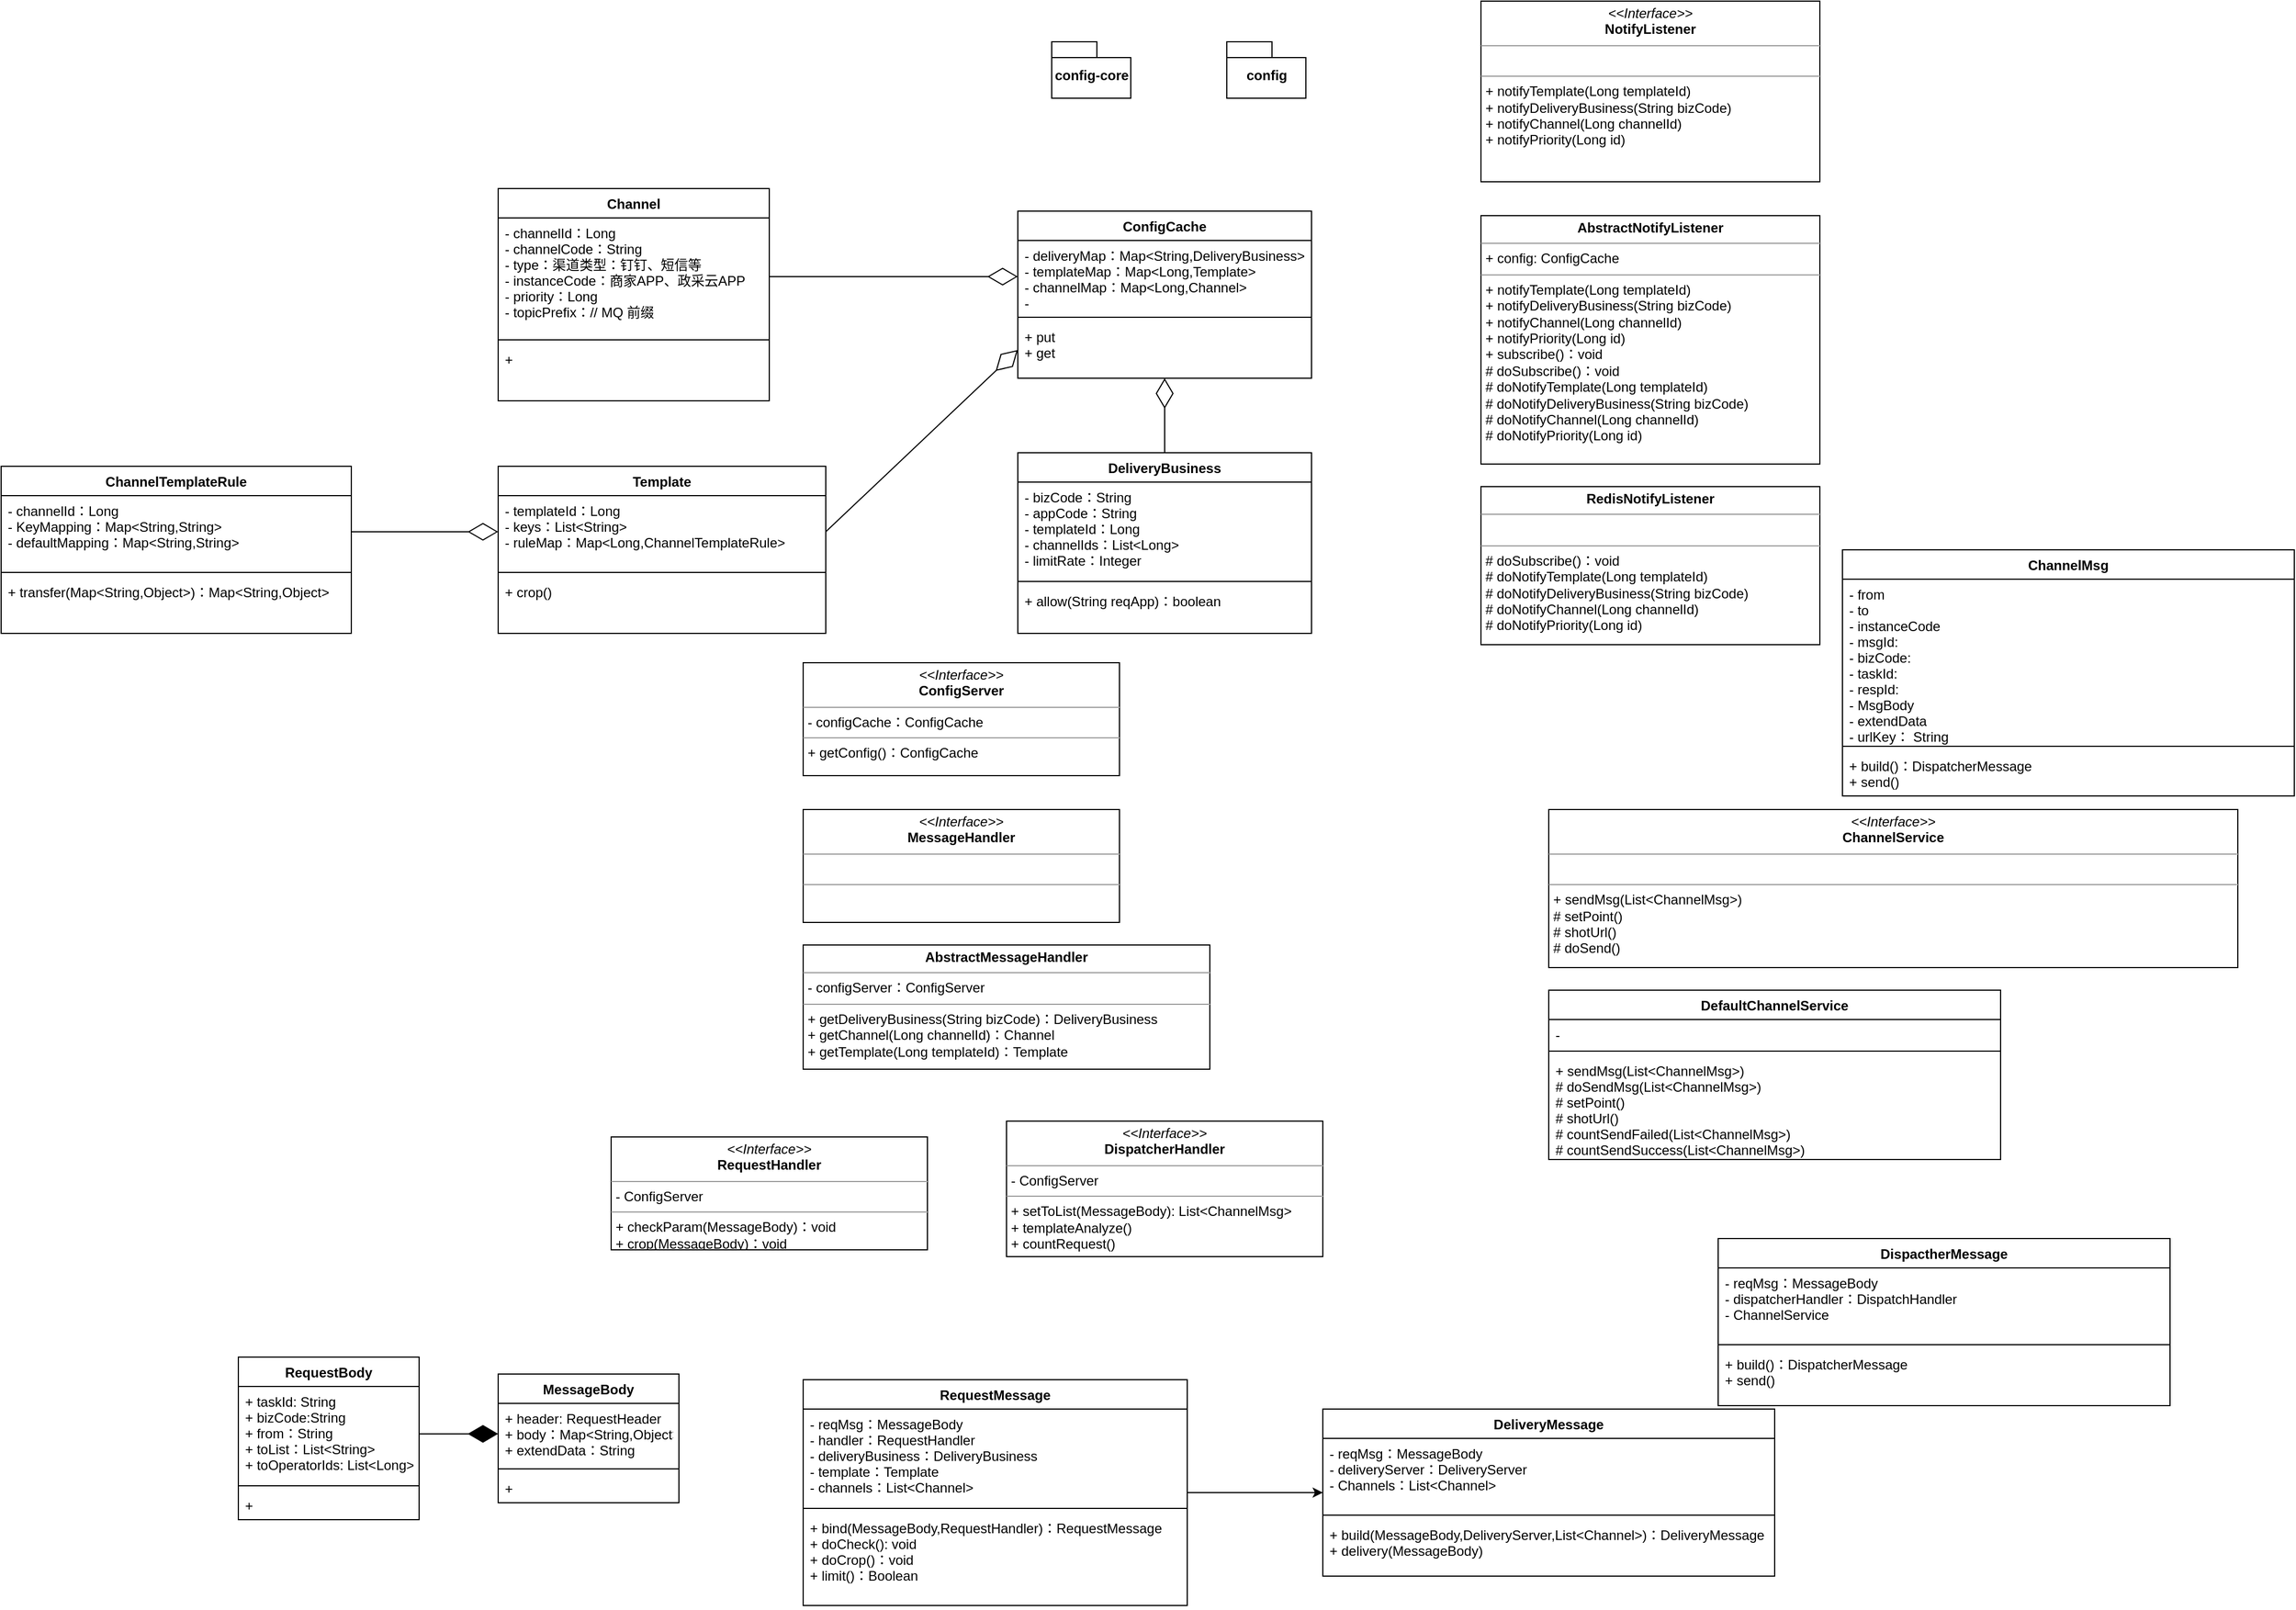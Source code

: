 <mxfile version="14.4.8" type="github">
  <diagram id="OKeaNCjVdxgjnTsQJaHc" name="Page-1">
    <mxGraphModel dx="3320" dy="3130" grid="1" gridSize="10" guides="1" tooltips="1" connect="1" arrows="1" fold="1" page="1" pageScale="1" pageWidth="1654" pageHeight="2336" math="0" shadow="0">
      <root>
        <mxCell id="0" />
        <mxCell id="1" parent="0" />
        <mxCell id="1ToK9-u_QO78GYbjEgOj-61" value="" style="edgeStyle=orthogonalEdgeStyle;rounded=0;orthogonalLoop=1;jettySize=auto;html=1;" edge="1" parent="1" source="1ToK9-u_QO78GYbjEgOj-1" target="1ToK9-u_QO78GYbjEgOj-57">
          <mxGeometry relative="1" as="geometry" />
        </mxCell>
        <mxCell id="1ToK9-u_QO78GYbjEgOj-1" value="RequestMessage" style="swimlane;fontStyle=1;align=center;verticalAlign=top;childLayout=stackLayout;horizontal=1;startSize=26;horizontalStack=0;resizeParent=1;resizeParentMax=0;resizeLast=0;collapsible=1;marginBottom=0;" vertex="1" parent="1">
          <mxGeometry x="30" y="645" width="340" height="200" as="geometry" />
        </mxCell>
        <mxCell id="1ToK9-u_QO78GYbjEgOj-2" value="- reqMsg：MessageBody&#xa;- handler：RequestHandler&#xa;- deliveryBusiness：DeliveryBusiness&#xa;- template：Template&#xa;- channels：List&lt;Channel&gt;" style="text;strokeColor=none;fillColor=none;align=left;verticalAlign=top;spacingLeft=4;spacingRight=4;overflow=hidden;rotatable=0;points=[[0,0.5],[1,0.5]];portConstraint=eastwest;" vertex="1" parent="1ToK9-u_QO78GYbjEgOj-1">
          <mxGeometry y="26" width="340" height="84" as="geometry" />
        </mxCell>
        <mxCell id="1ToK9-u_QO78GYbjEgOj-3" value="" style="line;strokeWidth=1;fillColor=none;align=left;verticalAlign=middle;spacingTop=-1;spacingLeft=3;spacingRight=3;rotatable=0;labelPosition=right;points=[];portConstraint=eastwest;" vertex="1" parent="1ToK9-u_QO78GYbjEgOj-1">
          <mxGeometry y="110" width="340" height="8" as="geometry" />
        </mxCell>
        <mxCell id="1ToK9-u_QO78GYbjEgOj-4" value="+ bind(MessageBody,RequestHandler)：RequestMessage&#xa;+ doCheck(): void&#xa;+ doCrop()：void&#xa;+ limit()：Boolean" style="text;strokeColor=none;fillColor=none;align=left;verticalAlign=top;spacingLeft=4;spacingRight=4;overflow=hidden;rotatable=0;points=[[0,0.5],[1,0.5]];portConstraint=eastwest;" vertex="1" parent="1ToK9-u_QO78GYbjEgOj-1">
          <mxGeometry y="118" width="340" height="82" as="geometry" />
        </mxCell>
        <mxCell id="1ToK9-u_QO78GYbjEgOj-5" value="MessageBody" style="swimlane;fontStyle=1;align=center;verticalAlign=top;childLayout=stackLayout;horizontal=1;startSize=26;horizontalStack=0;resizeParent=1;resizeParentMax=0;resizeLast=0;collapsible=1;marginBottom=0;" vertex="1" parent="1">
          <mxGeometry x="-240" y="640" width="160" height="114" as="geometry" />
        </mxCell>
        <mxCell id="1ToK9-u_QO78GYbjEgOj-6" value="+ header: RequestHeader&#xa;+ body：Map&lt;String,Object&gt;&#xa;+ extendData：String" style="text;strokeColor=none;fillColor=none;align=left;verticalAlign=top;spacingLeft=4;spacingRight=4;overflow=hidden;rotatable=0;points=[[0,0.5],[1,0.5]];portConstraint=eastwest;" vertex="1" parent="1ToK9-u_QO78GYbjEgOj-5">
          <mxGeometry y="26" width="160" height="54" as="geometry" />
        </mxCell>
        <mxCell id="1ToK9-u_QO78GYbjEgOj-7" value="" style="line;strokeWidth=1;fillColor=none;align=left;verticalAlign=middle;spacingTop=-1;spacingLeft=3;spacingRight=3;rotatable=0;labelPosition=right;points=[];portConstraint=eastwest;" vertex="1" parent="1ToK9-u_QO78GYbjEgOj-5">
          <mxGeometry y="80" width="160" height="8" as="geometry" />
        </mxCell>
        <mxCell id="1ToK9-u_QO78GYbjEgOj-8" value="+" style="text;strokeColor=none;fillColor=none;align=left;verticalAlign=top;spacingLeft=4;spacingRight=4;overflow=hidden;rotatable=0;points=[[0,0.5],[1,0.5]];portConstraint=eastwest;" vertex="1" parent="1ToK9-u_QO78GYbjEgOj-5">
          <mxGeometry y="88" width="160" height="26" as="geometry" />
        </mxCell>
        <mxCell id="1ToK9-u_QO78GYbjEgOj-9" value="RequestBody" style="swimlane;fontStyle=1;align=center;verticalAlign=top;childLayout=stackLayout;horizontal=1;startSize=26;horizontalStack=0;resizeParent=1;resizeParentMax=0;resizeLast=0;collapsible=1;marginBottom=0;" vertex="1" parent="1">
          <mxGeometry x="-470" y="625" width="160" height="144" as="geometry" />
        </mxCell>
        <mxCell id="1ToK9-u_QO78GYbjEgOj-10" value="+ taskId: String&#xa;+ bizCode:String&#xa;+ from：String&#xa;+ toList：List&lt;String&gt;&#xa;+ toOperatorIds: List&lt;Long&gt;" style="text;strokeColor=none;fillColor=none;align=left;verticalAlign=top;spacingLeft=4;spacingRight=4;overflow=hidden;rotatable=0;points=[[0,0.5],[1,0.5]];portConstraint=eastwest;" vertex="1" parent="1ToK9-u_QO78GYbjEgOj-9">
          <mxGeometry y="26" width="160" height="84" as="geometry" />
        </mxCell>
        <mxCell id="1ToK9-u_QO78GYbjEgOj-11" value="" style="line;strokeWidth=1;fillColor=none;align=left;verticalAlign=middle;spacingTop=-1;spacingLeft=3;spacingRight=3;rotatable=0;labelPosition=right;points=[];portConstraint=eastwest;" vertex="1" parent="1ToK9-u_QO78GYbjEgOj-9">
          <mxGeometry y="110" width="160" height="8" as="geometry" />
        </mxCell>
        <mxCell id="1ToK9-u_QO78GYbjEgOj-12" value="+" style="text;strokeColor=none;fillColor=none;align=left;verticalAlign=top;spacingLeft=4;spacingRight=4;overflow=hidden;rotatable=0;points=[[0,0.5],[1,0.5]];portConstraint=eastwest;" vertex="1" parent="1ToK9-u_QO78GYbjEgOj-9">
          <mxGeometry y="118" width="160" height="26" as="geometry" />
        </mxCell>
        <mxCell id="1ToK9-u_QO78GYbjEgOj-13" value="" style="endArrow=diamondThin;endFill=1;endSize=24;html=1;entryX=0;entryY=0.5;entryDx=0;entryDy=0;exitX=1;exitY=0.5;exitDx=0;exitDy=0;" edge="1" parent="1" source="1ToK9-u_QO78GYbjEgOj-10" target="1ToK9-u_QO78GYbjEgOj-6">
          <mxGeometry width="160" relative="1" as="geometry">
            <mxPoint x="-310" y="725" as="sourcePoint" />
            <mxPoint x="-150" y="725" as="targetPoint" />
          </mxGeometry>
        </mxCell>
        <mxCell id="1ToK9-u_QO78GYbjEgOj-14" value="DeliveryBusiness" style="swimlane;fontStyle=1;align=center;verticalAlign=top;childLayout=stackLayout;horizontal=1;startSize=26;horizontalStack=0;resizeParent=1;resizeParentMax=0;resizeLast=0;collapsible=1;marginBottom=0;" vertex="1" parent="1">
          <mxGeometry x="220" y="-176" width="260" height="160" as="geometry" />
        </mxCell>
        <mxCell id="1ToK9-u_QO78GYbjEgOj-15" value="- bizCode：String&#xa;- appCode：String&#xa;- templateId：Long&#xa;- channelIds：List&lt;Long&gt;&#xa;- limitRate：Integer&#xa;" style="text;strokeColor=none;fillColor=none;align=left;verticalAlign=top;spacingLeft=4;spacingRight=4;overflow=hidden;rotatable=0;points=[[0,0.5],[1,0.5]];portConstraint=eastwest;" vertex="1" parent="1ToK9-u_QO78GYbjEgOj-14">
          <mxGeometry y="26" width="260" height="84" as="geometry" />
        </mxCell>
        <mxCell id="1ToK9-u_QO78GYbjEgOj-16" value="" style="line;strokeWidth=1;fillColor=none;align=left;verticalAlign=middle;spacingTop=-1;spacingLeft=3;spacingRight=3;rotatable=0;labelPosition=right;points=[];portConstraint=eastwest;" vertex="1" parent="1ToK9-u_QO78GYbjEgOj-14">
          <mxGeometry y="110" width="260" height="8" as="geometry" />
        </mxCell>
        <mxCell id="1ToK9-u_QO78GYbjEgOj-17" value="+ allow(String reqApp)：boolean" style="text;strokeColor=none;fillColor=none;align=left;verticalAlign=top;spacingLeft=4;spacingRight=4;overflow=hidden;rotatable=0;points=[[0,0.5],[1,0.5]];portConstraint=eastwest;" vertex="1" parent="1ToK9-u_QO78GYbjEgOj-14">
          <mxGeometry y="118" width="260" height="42" as="geometry" />
        </mxCell>
        <mxCell id="1ToK9-u_QO78GYbjEgOj-18" value="&lt;p style=&quot;margin: 0px ; margin-top: 4px ; text-align: center&quot;&gt;&lt;i&gt;&amp;lt;&amp;lt;Interface&amp;gt;&amp;gt;&lt;/i&gt;&lt;br&gt;&lt;b&gt;NotifyListener&lt;/b&gt;&lt;/p&gt;&lt;hr size=&quot;1&quot;&gt;&lt;p style=&quot;margin: 0px ; margin-left: 4px&quot;&gt;&lt;br&gt;&lt;/p&gt;&lt;hr size=&quot;1&quot;&gt;&lt;p style=&quot;margin: 0px ; margin-left: 4px&quot;&gt;+ notifyTemplate(Long templateId)&lt;/p&gt;&lt;p style=&quot;margin: 0px ; margin-left: 4px&quot;&gt;+ notifyDeliveryBusiness(String bizCode)&lt;/p&gt;&lt;p style=&quot;margin: 0px ; margin-left: 4px&quot;&gt;+ notifyChannel(Long channelId)&lt;/p&gt;&lt;p style=&quot;margin: 0px ; margin-left: 4px&quot;&gt;+ notifyPriority(Long id)&lt;/p&gt;&lt;p style=&quot;margin: 0px ; margin-left: 4px&quot;&gt;&lt;br&gt;&lt;/p&gt;" style="verticalAlign=top;align=left;overflow=fill;fontSize=12;fontFamily=Helvetica;html=1;" vertex="1" parent="1">
          <mxGeometry x="630" y="-576" width="300" height="160" as="geometry" />
        </mxCell>
        <mxCell id="1ToK9-u_QO78GYbjEgOj-21" value="&lt;p style=&quot;margin: 0px ; margin-top: 4px ; text-align: center&quot;&gt;&lt;b&gt;AbstractNotifyListener&lt;/b&gt;&lt;/p&gt;&lt;hr size=&quot;1&quot;&gt;&lt;p style=&quot;margin: 0px ; margin-left: 4px&quot;&gt;+ config: ConfigCache&lt;/p&gt;&lt;hr size=&quot;1&quot;&gt;&lt;p style=&quot;margin: 0px 0px 0px 4px&quot;&gt;+ notifyTemplate(Long templateId)&lt;/p&gt;&lt;p style=&quot;margin: 0px 0px 0px 4px&quot;&gt;+ notifyDeliveryBusiness(String bizCode)&lt;/p&gt;&lt;p style=&quot;margin: 0px 0px 0px 4px&quot;&gt;+ notifyChannel(Long channelId)&lt;/p&gt;&lt;p style=&quot;margin: 0px 0px 0px 4px&quot;&gt;+ notifyPriority(Long id)&lt;/p&gt;&lt;p style=&quot;margin: 0px ; margin-left: 4px&quot;&gt;+ subscribe()：void&lt;/p&gt;&lt;p style=&quot;margin: 0px ; margin-left: 4px&quot;&gt;# doSubscribe()：void&lt;/p&gt;&lt;p style=&quot;margin: 0px 0px 0px 4px&quot;&gt;# doNotifyTemplate(Long templateId)&lt;/p&gt;&lt;p style=&quot;margin: 0px 0px 0px 4px&quot;&gt;# doNotifyDeliveryBusiness(String bizCode)&lt;/p&gt;&lt;p style=&quot;margin: 0px 0px 0px 4px&quot;&gt;# doNotifyChannel(Long channelId)&lt;/p&gt;&lt;p style=&quot;margin: 0px 0px 0px 4px&quot;&gt;# doNotifyPriority(Long id)&lt;/p&gt;" style="verticalAlign=top;align=left;overflow=fill;fontSize=12;fontFamily=Helvetica;html=1;" vertex="1" parent="1">
          <mxGeometry x="630" y="-386" width="300" height="220" as="geometry" />
        </mxCell>
        <mxCell id="1ToK9-u_QO78GYbjEgOj-22" value="ConfigCache" style="swimlane;fontStyle=1;align=center;verticalAlign=top;childLayout=stackLayout;horizontal=1;startSize=26;horizontalStack=0;resizeParent=1;resizeParentMax=0;resizeLast=0;collapsible=1;marginBottom=0;" vertex="1" parent="1">
          <mxGeometry x="220" y="-390" width="260" height="148" as="geometry" />
        </mxCell>
        <mxCell id="1ToK9-u_QO78GYbjEgOj-23" value="- deliveryMap：Map&lt;String,DeliveryBusiness&gt;&#xa;- templateMap：Map&lt;Long,Template&gt;&#xa;- channelMap：Map&lt;Long,Channel&gt;&#xa;- &#xa;" style="text;strokeColor=none;fillColor=none;align=left;verticalAlign=top;spacingLeft=4;spacingRight=4;overflow=hidden;rotatable=0;points=[[0,0.5],[1,0.5]];portConstraint=eastwest;" vertex="1" parent="1ToK9-u_QO78GYbjEgOj-22">
          <mxGeometry y="26" width="260" height="64" as="geometry" />
        </mxCell>
        <mxCell id="1ToK9-u_QO78GYbjEgOj-24" value="" style="line;strokeWidth=1;fillColor=none;align=left;verticalAlign=middle;spacingTop=-1;spacingLeft=3;spacingRight=3;rotatable=0;labelPosition=right;points=[];portConstraint=eastwest;" vertex="1" parent="1ToK9-u_QO78GYbjEgOj-22">
          <mxGeometry y="90" width="260" height="8" as="geometry" />
        </mxCell>
        <mxCell id="1ToK9-u_QO78GYbjEgOj-25" value="+ put&#xa;+ get" style="text;strokeColor=none;fillColor=none;align=left;verticalAlign=top;spacingLeft=4;spacingRight=4;overflow=hidden;rotatable=0;points=[[0,0.5],[1,0.5]];portConstraint=eastwest;" vertex="1" parent="1ToK9-u_QO78GYbjEgOj-22">
          <mxGeometry y="98" width="260" height="50" as="geometry" />
        </mxCell>
        <mxCell id="1ToK9-u_QO78GYbjEgOj-26" value="&lt;p style=&quot;margin: 0px ; margin-top: 4px ; text-align: center&quot;&gt;&lt;b&gt;RedisNotifyListener&lt;/b&gt;&lt;/p&gt;&lt;hr size=&quot;1&quot;&gt;&lt;p style=&quot;margin: 0px ; margin-left: 4px&quot;&gt;&lt;br&gt;&lt;/p&gt;&lt;hr size=&quot;1&quot;&gt;&lt;p style=&quot;margin: 0px 0px 0px 4px&quot;&gt;&lt;span&gt;# doSubscribe()：void&lt;/span&gt;&lt;br&gt;&lt;/p&gt;&lt;p style=&quot;margin: 0px 0px 0px 4px&quot;&gt;# doNotifyTemplate(Long templateId)&lt;/p&gt;&lt;p style=&quot;margin: 0px 0px 0px 4px&quot;&gt;# doNotifyDeliveryBusiness(String bizCode)&lt;/p&gt;&lt;p style=&quot;margin: 0px 0px 0px 4px&quot;&gt;# doNotifyChannel(Long channelId)&lt;/p&gt;&lt;p style=&quot;margin: 0px 0px 0px 4px&quot;&gt;# doNotifyPriority(Long id)&lt;/p&gt;" style="verticalAlign=top;align=left;overflow=fill;fontSize=12;fontFamily=Helvetica;html=1;" vertex="1" parent="1">
          <mxGeometry x="630" y="-146" width="300" height="140" as="geometry" />
        </mxCell>
        <mxCell id="1ToK9-u_QO78GYbjEgOj-27" value="config-core" style="shape=folder;fontStyle=1;spacingTop=10;tabWidth=40;tabHeight=14;tabPosition=left;html=1;" vertex="1" parent="1">
          <mxGeometry x="250" y="-540" width="70" height="50" as="geometry" />
        </mxCell>
        <mxCell id="1ToK9-u_QO78GYbjEgOj-28" value="config" style="shape=folder;fontStyle=1;spacingTop=10;tabWidth=40;tabHeight=14;tabPosition=left;html=1;" vertex="1" parent="1">
          <mxGeometry x="405" y="-540" width="70" height="50" as="geometry" />
        </mxCell>
        <mxCell id="1ToK9-u_QO78GYbjEgOj-29" value="Channel" style="swimlane;fontStyle=1;align=center;verticalAlign=top;childLayout=stackLayout;horizontal=1;startSize=26;horizontalStack=0;resizeParent=1;resizeParentMax=0;resizeLast=0;collapsible=1;marginBottom=0;" vertex="1" parent="1">
          <mxGeometry x="-240" y="-410" width="240" height="188" as="geometry" />
        </mxCell>
        <mxCell id="1ToK9-u_QO78GYbjEgOj-30" value="- channelId：Long&#xa;- channelCode：String&#xa;- type：渠道类型：钉钉、短信等&#xa;- instanceCode：商家APP、政采云APP&#xa;- priority：Long&#xa;- topicPrefix：// MQ 前缀&#xa;" style="text;strokeColor=none;fillColor=none;align=left;verticalAlign=top;spacingLeft=4;spacingRight=4;overflow=hidden;rotatable=0;points=[[0,0.5],[1,0.5]];portConstraint=eastwest;" vertex="1" parent="1ToK9-u_QO78GYbjEgOj-29">
          <mxGeometry y="26" width="240" height="104" as="geometry" />
        </mxCell>
        <mxCell id="1ToK9-u_QO78GYbjEgOj-31" value="" style="line;strokeWidth=1;fillColor=none;align=left;verticalAlign=middle;spacingTop=-1;spacingLeft=3;spacingRight=3;rotatable=0;labelPosition=right;points=[];portConstraint=eastwest;" vertex="1" parent="1ToK9-u_QO78GYbjEgOj-29">
          <mxGeometry y="130" width="240" height="8" as="geometry" />
        </mxCell>
        <mxCell id="1ToK9-u_QO78GYbjEgOj-32" value="+ " style="text;strokeColor=none;fillColor=none;align=left;verticalAlign=top;spacingLeft=4;spacingRight=4;overflow=hidden;rotatable=0;points=[[0,0.5],[1,0.5]];portConstraint=eastwest;" vertex="1" parent="1ToK9-u_QO78GYbjEgOj-29">
          <mxGeometry y="138" width="240" height="50" as="geometry" />
        </mxCell>
        <mxCell id="1ToK9-u_QO78GYbjEgOj-39" value="Template" style="swimlane;fontStyle=1;align=center;verticalAlign=top;childLayout=stackLayout;horizontal=1;startSize=26;horizontalStack=0;resizeParent=1;resizeParentMax=0;resizeLast=0;collapsible=1;marginBottom=0;" vertex="1" parent="1">
          <mxGeometry x="-240" y="-164" width="290" height="148" as="geometry" />
        </mxCell>
        <mxCell id="1ToK9-u_QO78GYbjEgOj-40" value="- templateId：Long&#xa;- keys：List&lt;String&gt;&#xa;- ruleMap：Map&lt;Long,ChannelTemplateRule&gt;&#xa;" style="text;strokeColor=none;fillColor=none;align=left;verticalAlign=top;spacingLeft=4;spacingRight=4;overflow=hidden;rotatable=0;points=[[0,0.5],[1,0.5]];portConstraint=eastwest;" vertex="1" parent="1ToK9-u_QO78GYbjEgOj-39">
          <mxGeometry y="26" width="290" height="64" as="geometry" />
        </mxCell>
        <mxCell id="1ToK9-u_QO78GYbjEgOj-41" value="" style="line;strokeWidth=1;fillColor=none;align=left;verticalAlign=middle;spacingTop=-1;spacingLeft=3;spacingRight=3;rotatable=0;labelPosition=right;points=[];portConstraint=eastwest;" vertex="1" parent="1ToK9-u_QO78GYbjEgOj-39">
          <mxGeometry y="90" width="290" height="8" as="geometry" />
        </mxCell>
        <mxCell id="1ToK9-u_QO78GYbjEgOj-42" value="+ crop()" style="text;strokeColor=none;fillColor=none;align=left;verticalAlign=top;spacingLeft=4;spacingRight=4;overflow=hidden;rotatable=0;points=[[0,0.5],[1,0.5]];portConstraint=eastwest;" vertex="1" parent="1ToK9-u_QO78GYbjEgOj-39">
          <mxGeometry y="98" width="290" height="50" as="geometry" />
        </mxCell>
        <mxCell id="1ToK9-u_QO78GYbjEgOj-43" value="ChannelTemplateRule" style="swimlane;fontStyle=1;align=center;verticalAlign=top;childLayout=stackLayout;horizontal=1;startSize=26;horizontalStack=0;resizeParent=1;resizeParentMax=0;resizeLast=0;collapsible=1;marginBottom=0;" vertex="1" parent="1">
          <mxGeometry x="-680" y="-164" width="310" height="148" as="geometry" />
        </mxCell>
        <mxCell id="1ToK9-u_QO78GYbjEgOj-44" value="- channelId：Long&#xa;- KeyMapping：Map&lt;String,String&gt;&#xa;- defaultMapping：Map&lt;String,String&gt;&#xa;" style="text;strokeColor=none;fillColor=none;align=left;verticalAlign=top;spacingLeft=4;spacingRight=4;overflow=hidden;rotatable=0;points=[[0,0.5],[1,0.5]];portConstraint=eastwest;" vertex="1" parent="1ToK9-u_QO78GYbjEgOj-43">
          <mxGeometry y="26" width="310" height="64" as="geometry" />
        </mxCell>
        <mxCell id="1ToK9-u_QO78GYbjEgOj-45" value="" style="line;strokeWidth=1;fillColor=none;align=left;verticalAlign=middle;spacingTop=-1;spacingLeft=3;spacingRight=3;rotatable=0;labelPosition=right;points=[];portConstraint=eastwest;" vertex="1" parent="1ToK9-u_QO78GYbjEgOj-43">
          <mxGeometry y="90" width="310" height="8" as="geometry" />
        </mxCell>
        <mxCell id="1ToK9-u_QO78GYbjEgOj-46" value="+ transfer(Map&lt;String,Object&gt;)：Map&lt;String,Object&gt;" style="text;strokeColor=none;fillColor=none;align=left;verticalAlign=top;spacingLeft=4;spacingRight=4;overflow=hidden;rotatable=0;points=[[0,0.5],[1,0.5]];portConstraint=eastwest;" vertex="1" parent="1ToK9-u_QO78GYbjEgOj-43">
          <mxGeometry y="98" width="310" height="50" as="geometry" />
        </mxCell>
        <mxCell id="1ToK9-u_QO78GYbjEgOj-48" value="" style="endArrow=diamondThin;endFill=0;endSize=24;html=1;exitX=1;exitY=0.5;exitDx=0;exitDy=0;entryX=0;entryY=0.5;entryDx=0;entryDy=0;" edge="1" parent="1" source="1ToK9-u_QO78GYbjEgOj-44" target="1ToK9-u_QO78GYbjEgOj-40">
          <mxGeometry width="160" relative="1" as="geometry">
            <mxPoint x="-360" y="-90.5" as="sourcePoint" />
            <mxPoint x="-240" y="-90" as="targetPoint" />
          </mxGeometry>
        </mxCell>
        <mxCell id="1ToK9-u_QO78GYbjEgOj-49" value="" style="endArrow=diamondThin;endFill=0;endSize=24;html=1;exitX=1;exitY=0.5;exitDx=0;exitDy=0;entryX=0;entryY=0.5;entryDx=0;entryDy=0;" edge="1" parent="1" source="1ToK9-u_QO78GYbjEgOj-30" target="1ToK9-u_QO78GYbjEgOj-23">
          <mxGeometry width="160" relative="1" as="geometry">
            <mxPoint x="70" y="-316.5" as="sourcePoint" />
            <mxPoint x="200" y="-316.5" as="targetPoint" />
          </mxGeometry>
        </mxCell>
        <mxCell id="1ToK9-u_QO78GYbjEgOj-50" value="" style="endArrow=diamondThin;endFill=0;endSize=24;html=1;exitX=0.5;exitY=0;exitDx=0;exitDy=0;" edge="1" parent="1" source="1ToK9-u_QO78GYbjEgOj-14" target="1ToK9-u_QO78GYbjEgOj-25">
          <mxGeometry width="160" relative="1" as="geometry">
            <mxPoint x="140" y="-180" as="sourcePoint" />
            <mxPoint x="360" y="-180" as="targetPoint" />
          </mxGeometry>
        </mxCell>
        <mxCell id="1ToK9-u_QO78GYbjEgOj-51" value="" style="endArrow=diamondThin;endFill=0;endSize=24;html=1;exitX=1;exitY=0.5;exitDx=0;exitDy=0;entryX=0;entryY=0.5;entryDx=0;entryDy=0;" edge="1" parent="1" source="1ToK9-u_QO78GYbjEgOj-40" target="1ToK9-u_QO78GYbjEgOj-25">
          <mxGeometry width="160" relative="1" as="geometry">
            <mxPoint x="60" y="-130" as="sourcePoint" />
            <mxPoint x="280" y="-130" as="targetPoint" />
          </mxGeometry>
        </mxCell>
        <mxCell id="1ToK9-u_QO78GYbjEgOj-52" value="&lt;p style=&quot;margin: 0px ; margin-top: 4px ; text-align: center&quot;&gt;&lt;i&gt;&amp;lt;&amp;lt;Interface&amp;gt;&amp;gt;&lt;/i&gt;&lt;br&gt;&lt;b&gt;ConfigServer&lt;/b&gt;&lt;/p&gt;&lt;hr size=&quot;1&quot;&gt;&lt;p style=&quot;margin: 0px ; margin-left: 4px&quot;&gt;- configCache：ConfigCache&lt;/p&gt;&lt;hr size=&quot;1&quot;&gt;&lt;p style=&quot;margin: 0px ; margin-left: 4px&quot;&gt;+ getConfig()：ConfigCache&lt;/p&gt;" style="verticalAlign=top;align=left;overflow=fill;fontSize=12;fontFamily=Helvetica;html=1;" vertex="1" parent="1">
          <mxGeometry x="30" y="10" width="280" height="100" as="geometry" />
        </mxCell>
        <mxCell id="1ToK9-u_QO78GYbjEgOj-53" value="&lt;p style=&quot;margin: 0px ; margin-top: 4px ; text-align: center&quot;&gt;&lt;i&gt;&amp;lt;&amp;lt;Interface&amp;gt;&amp;gt;&lt;/i&gt;&lt;br&gt;&lt;b&gt;MessageHandler&lt;/b&gt;&lt;/p&gt;&lt;hr size=&quot;1&quot;&gt;&lt;p style=&quot;margin: 0px ; margin-left: 4px&quot;&gt;&lt;br&gt;&lt;/p&gt;&lt;hr size=&quot;1&quot;&gt;&lt;p style=&quot;margin: 0px ; margin-left: 4px&quot;&gt;&lt;br&gt;&lt;/p&gt;" style="verticalAlign=top;align=left;overflow=fill;fontSize=12;fontFamily=Helvetica;html=1;" vertex="1" parent="1">
          <mxGeometry x="30" y="140" width="280" height="100" as="geometry" />
        </mxCell>
        <mxCell id="1ToK9-u_QO78GYbjEgOj-54" value="&lt;p style=&quot;margin: 0px ; margin-top: 4px ; text-align: center&quot;&gt;&lt;i&gt;&amp;lt;&amp;lt;Interface&amp;gt;&amp;gt;&lt;/i&gt;&lt;br&gt;&lt;b&gt;Request&lt;/b&gt;&lt;b&gt;Handler&lt;/b&gt;&lt;/p&gt;&lt;hr size=&quot;1&quot;&gt;&lt;p style=&quot;margin: 0px ; margin-left: 4px&quot;&gt;- ConfigServer&lt;/p&gt;&lt;hr size=&quot;1&quot;&gt;&lt;p style=&quot;margin: 0px ; margin-left: 4px&quot;&gt;+ checkParam(MessageBody)：void&lt;/p&gt;&lt;p style=&quot;margin: 0px ; margin-left: 4px&quot;&gt;+ crop(MessageBody)：void&lt;/p&gt;" style="verticalAlign=top;align=left;overflow=fill;fontSize=12;fontFamily=Helvetica;html=1;" vertex="1" parent="1">
          <mxGeometry x="-140" y="430" width="280" height="100" as="geometry" />
        </mxCell>
        <mxCell id="1ToK9-u_QO78GYbjEgOj-55" value="&lt;p style=&quot;margin: 0px ; margin-top: 4px ; text-align: center&quot;&gt;&lt;i&gt;&amp;lt;&amp;lt;Interface&amp;gt;&amp;gt;&lt;/i&gt;&lt;br&gt;&lt;b&gt;DispatcherHandler&lt;/b&gt;&lt;/p&gt;&lt;hr size=&quot;1&quot;&gt;&lt;p style=&quot;margin: 0px ; margin-left: 4px&quot;&gt;- ConfigServer&lt;/p&gt;&lt;hr size=&quot;1&quot;&gt;&lt;p style=&quot;margin: 0px ; margin-left: 4px&quot;&gt;+ setToList(MessageBody): List&amp;lt;ChannelMsg&amp;gt;&lt;/p&gt;&lt;p style=&quot;margin: 0px ; margin-left: 4px&quot;&gt;+ templateAnalyze()&lt;/p&gt;&lt;p style=&quot;margin: 0px ; margin-left: 4px&quot;&gt;+ countRequest()&lt;/p&gt;" style="verticalAlign=top;align=left;overflow=fill;fontSize=12;fontFamily=Helvetica;html=1;" vertex="1" parent="1">
          <mxGeometry x="210" y="416" width="280" height="120" as="geometry" />
        </mxCell>
        <mxCell id="1ToK9-u_QO78GYbjEgOj-56" value="&lt;p style=&quot;margin: 0px ; margin-top: 4px ; text-align: center&quot;&gt;&lt;b&gt;AbstractMessageHandler&lt;/b&gt;&lt;/p&gt;&lt;hr size=&quot;1&quot;&gt;&lt;p style=&quot;margin: 0px ; margin-left: 4px&quot;&gt;- configServer：ConfigServer&lt;/p&gt;&lt;hr size=&quot;1&quot;&gt;&lt;p style=&quot;margin: 0px 0px 0px 4px&quot;&gt;+ getDeliveryBusiness(String bizCode)：DeliveryBusiness&lt;/p&gt;&lt;p style=&quot;margin: 0px 0px 0px 4px&quot;&gt;+ getChannel(Long channelId)：Channel&lt;/p&gt;&lt;p style=&quot;margin: 0px 0px 0px 4px&quot;&gt;+ getTemplate(Long templateId)：Template&lt;/p&gt;" style="verticalAlign=top;align=left;overflow=fill;fontSize=12;fontFamily=Helvetica;html=1;" vertex="1" parent="1">
          <mxGeometry x="30" y="260" width="360" height="110" as="geometry" />
        </mxCell>
        <mxCell id="1ToK9-u_QO78GYbjEgOj-57" value="DeliveryMessage" style="swimlane;fontStyle=1;align=center;verticalAlign=top;childLayout=stackLayout;horizontal=1;startSize=26;horizontalStack=0;resizeParent=1;resizeParentMax=0;resizeLast=0;collapsible=1;marginBottom=0;" vertex="1" parent="1">
          <mxGeometry x="490" y="671" width="400" height="148" as="geometry" />
        </mxCell>
        <mxCell id="1ToK9-u_QO78GYbjEgOj-58" value="- reqMsg：MessageBody&#xa;- deliveryServer：DeliveryServer&#xa;- Channels：List&lt;Channel&gt;&#xa;" style="text;strokeColor=none;fillColor=none;align=left;verticalAlign=top;spacingLeft=4;spacingRight=4;overflow=hidden;rotatable=0;points=[[0,0.5],[1,0.5]];portConstraint=eastwest;" vertex="1" parent="1ToK9-u_QO78GYbjEgOj-57">
          <mxGeometry y="26" width="400" height="64" as="geometry" />
        </mxCell>
        <mxCell id="1ToK9-u_QO78GYbjEgOj-59" value="" style="line;strokeWidth=1;fillColor=none;align=left;verticalAlign=middle;spacingTop=-1;spacingLeft=3;spacingRight=3;rotatable=0;labelPosition=right;points=[];portConstraint=eastwest;" vertex="1" parent="1ToK9-u_QO78GYbjEgOj-57">
          <mxGeometry y="90" width="400" height="8" as="geometry" />
        </mxCell>
        <mxCell id="1ToK9-u_QO78GYbjEgOj-60" value="+ build(MessageBody,DeliveryServer,List&lt;Channel&gt;)：DeliveryMessage&#xa;+ delivery(MessageBody)" style="text;strokeColor=none;fillColor=none;align=left;verticalAlign=top;spacingLeft=4;spacingRight=4;overflow=hidden;rotatable=0;points=[[0,0.5],[1,0.5]];portConstraint=eastwest;" vertex="1" parent="1ToK9-u_QO78GYbjEgOj-57">
          <mxGeometry y="98" width="400" height="50" as="geometry" />
        </mxCell>
        <mxCell id="1ToK9-u_QO78GYbjEgOj-62" value="DispactherMessage" style="swimlane;fontStyle=1;align=center;verticalAlign=top;childLayout=stackLayout;horizontal=1;startSize=26;horizontalStack=0;resizeParent=1;resizeParentMax=0;resizeLast=0;collapsible=1;marginBottom=0;" vertex="1" parent="1">
          <mxGeometry x="840" y="520" width="400" height="148" as="geometry" />
        </mxCell>
        <mxCell id="1ToK9-u_QO78GYbjEgOj-63" value="- reqMsg：MessageBody&#xa;- dispatcherHandler：DispatchHandler&#xa;- ChannelService&#xa;" style="text;strokeColor=none;fillColor=none;align=left;verticalAlign=top;spacingLeft=4;spacingRight=4;overflow=hidden;rotatable=0;points=[[0,0.5],[1,0.5]];portConstraint=eastwest;" vertex="1" parent="1ToK9-u_QO78GYbjEgOj-62">
          <mxGeometry y="26" width="400" height="64" as="geometry" />
        </mxCell>
        <mxCell id="1ToK9-u_QO78GYbjEgOj-64" value="" style="line;strokeWidth=1;fillColor=none;align=left;verticalAlign=middle;spacingTop=-1;spacingLeft=3;spacingRight=3;rotatable=0;labelPosition=right;points=[];portConstraint=eastwest;" vertex="1" parent="1ToK9-u_QO78GYbjEgOj-62">
          <mxGeometry y="90" width="400" height="8" as="geometry" />
        </mxCell>
        <mxCell id="1ToK9-u_QO78GYbjEgOj-65" value="+ build()：DispatcherMessage&#xa;+ send()" style="text;strokeColor=none;fillColor=none;align=left;verticalAlign=top;spacingLeft=4;spacingRight=4;overflow=hidden;rotatable=0;points=[[0,0.5],[1,0.5]];portConstraint=eastwest;" vertex="1" parent="1ToK9-u_QO78GYbjEgOj-62">
          <mxGeometry y="98" width="400" height="50" as="geometry" />
        </mxCell>
        <mxCell id="1ToK9-u_QO78GYbjEgOj-66" value="&lt;p style=&quot;margin: 0px ; margin-top: 4px ; text-align: center&quot;&gt;&lt;i&gt;&amp;lt;&amp;lt;Interface&amp;gt;&amp;gt;&lt;/i&gt;&lt;br&gt;&lt;b&gt;ChannelService&lt;/b&gt;&lt;/p&gt;&lt;hr size=&quot;1&quot;&gt;&lt;p style=&quot;margin: 0px ; margin-left: 4px&quot;&gt;&lt;br&gt;&lt;/p&gt;&lt;hr size=&quot;1&quot;&gt;&lt;p style=&quot;margin: 0px ; margin-left: 4px&quot;&gt;+ sendMsg(List&amp;lt;ChannelMsg&amp;gt;)&lt;/p&gt;&lt;p style=&quot;margin: 0px ; margin-left: 4px&quot;&gt;# setPoint()&lt;/p&gt;&lt;p style=&quot;margin: 0px ; margin-left: 4px&quot;&gt;# shotUrl()&lt;/p&gt;&lt;p style=&quot;margin: 0px ; margin-left: 4px&quot;&gt;# doSend()&lt;/p&gt;" style="verticalAlign=top;align=left;overflow=fill;fontSize=12;fontFamily=Helvetica;html=1;" vertex="1" parent="1">
          <mxGeometry x="690" y="140" width="610" height="140" as="geometry" />
        </mxCell>
        <mxCell id="1ToK9-u_QO78GYbjEgOj-67" value="ChannelMsg" style="swimlane;fontStyle=1;align=center;verticalAlign=top;childLayout=stackLayout;horizontal=1;startSize=26;horizontalStack=0;resizeParent=1;resizeParentMax=0;resizeLast=0;collapsible=1;marginBottom=0;" vertex="1" parent="1">
          <mxGeometry x="950" y="-90" width="400" height="218" as="geometry" />
        </mxCell>
        <mxCell id="1ToK9-u_QO78GYbjEgOj-68" value="- from&#xa;- to&#xa;- instanceCode&#xa;- msgId:&#xa;- bizCode:&#xa;- taskId:&#xa;- respId:&#xa;- MsgBody&#xa;- extendData&#xa;- urlKey： String" style="text;strokeColor=none;fillColor=none;align=left;verticalAlign=top;spacingLeft=4;spacingRight=4;overflow=hidden;rotatable=0;points=[[0,0.5],[1,0.5]];portConstraint=eastwest;" vertex="1" parent="1ToK9-u_QO78GYbjEgOj-67">
          <mxGeometry y="26" width="400" height="144" as="geometry" />
        </mxCell>
        <mxCell id="1ToK9-u_QO78GYbjEgOj-69" value="" style="line;strokeWidth=1;fillColor=none;align=left;verticalAlign=middle;spacingTop=-1;spacingLeft=3;spacingRight=3;rotatable=0;labelPosition=right;points=[];portConstraint=eastwest;" vertex="1" parent="1ToK9-u_QO78GYbjEgOj-67">
          <mxGeometry y="170" width="400" height="8" as="geometry" />
        </mxCell>
        <mxCell id="1ToK9-u_QO78GYbjEgOj-70" value="+ build()：DispatcherMessage&#xa;+ send()" style="text;strokeColor=none;fillColor=none;align=left;verticalAlign=top;spacingLeft=4;spacingRight=4;overflow=hidden;rotatable=0;points=[[0,0.5],[1,0.5]];portConstraint=eastwest;" vertex="1" parent="1ToK9-u_QO78GYbjEgOj-67">
          <mxGeometry y="178" width="400" height="40" as="geometry" />
        </mxCell>
        <mxCell id="1ToK9-u_QO78GYbjEgOj-71" value="DefaultChannelService" style="swimlane;fontStyle=1;align=center;verticalAlign=top;childLayout=stackLayout;horizontal=1;startSize=26;horizontalStack=0;resizeParent=1;resizeParentMax=0;resizeLast=0;collapsible=1;marginBottom=0;" vertex="1" parent="1">
          <mxGeometry x="690" y="300" width="400" height="150" as="geometry" />
        </mxCell>
        <mxCell id="1ToK9-u_QO78GYbjEgOj-72" value="-" style="text;strokeColor=none;fillColor=none;align=left;verticalAlign=top;spacingLeft=4;spacingRight=4;overflow=hidden;rotatable=0;points=[[0,0.5],[1,0.5]];portConstraint=eastwest;" vertex="1" parent="1ToK9-u_QO78GYbjEgOj-71">
          <mxGeometry y="26" width="400" height="24" as="geometry" />
        </mxCell>
        <mxCell id="1ToK9-u_QO78GYbjEgOj-73" value="" style="line;strokeWidth=1;fillColor=none;align=left;verticalAlign=middle;spacingTop=-1;spacingLeft=3;spacingRight=3;rotatable=0;labelPosition=right;points=[];portConstraint=eastwest;" vertex="1" parent="1ToK9-u_QO78GYbjEgOj-71">
          <mxGeometry y="50" width="400" height="8" as="geometry" />
        </mxCell>
        <mxCell id="1ToK9-u_QO78GYbjEgOj-74" value="+ sendMsg(List&lt;ChannelMsg&gt;)&#xa;# doSendMsg(List&lt;ChannelMsg&gt;)&#xa;# setPoint()&#xa;# shotUrl()&#xa;# countSendFailed(List&lt;ChannelMsg&gt;)&#xa;# countSendSuccess(List&lt;ChannelMsg&gt;)" style="text;strokeColor=none;fillColor=none;align=left;verticalAlign=top;spacingLeft=4;spacingRight=4;overflow=hidden;rotatable=0;points=[[0,0.5],[1,0.5]];portConstraint=eastwest;" vertex="1" parent="1ToK9-u_QO78GYbjEgOj-71">
          <mxGeometry y="58" width="400" height="92" as="geometry" />
        </mxCell>
      </root>
    </mxGraphModel>
  </diagram>
</mxfile>
